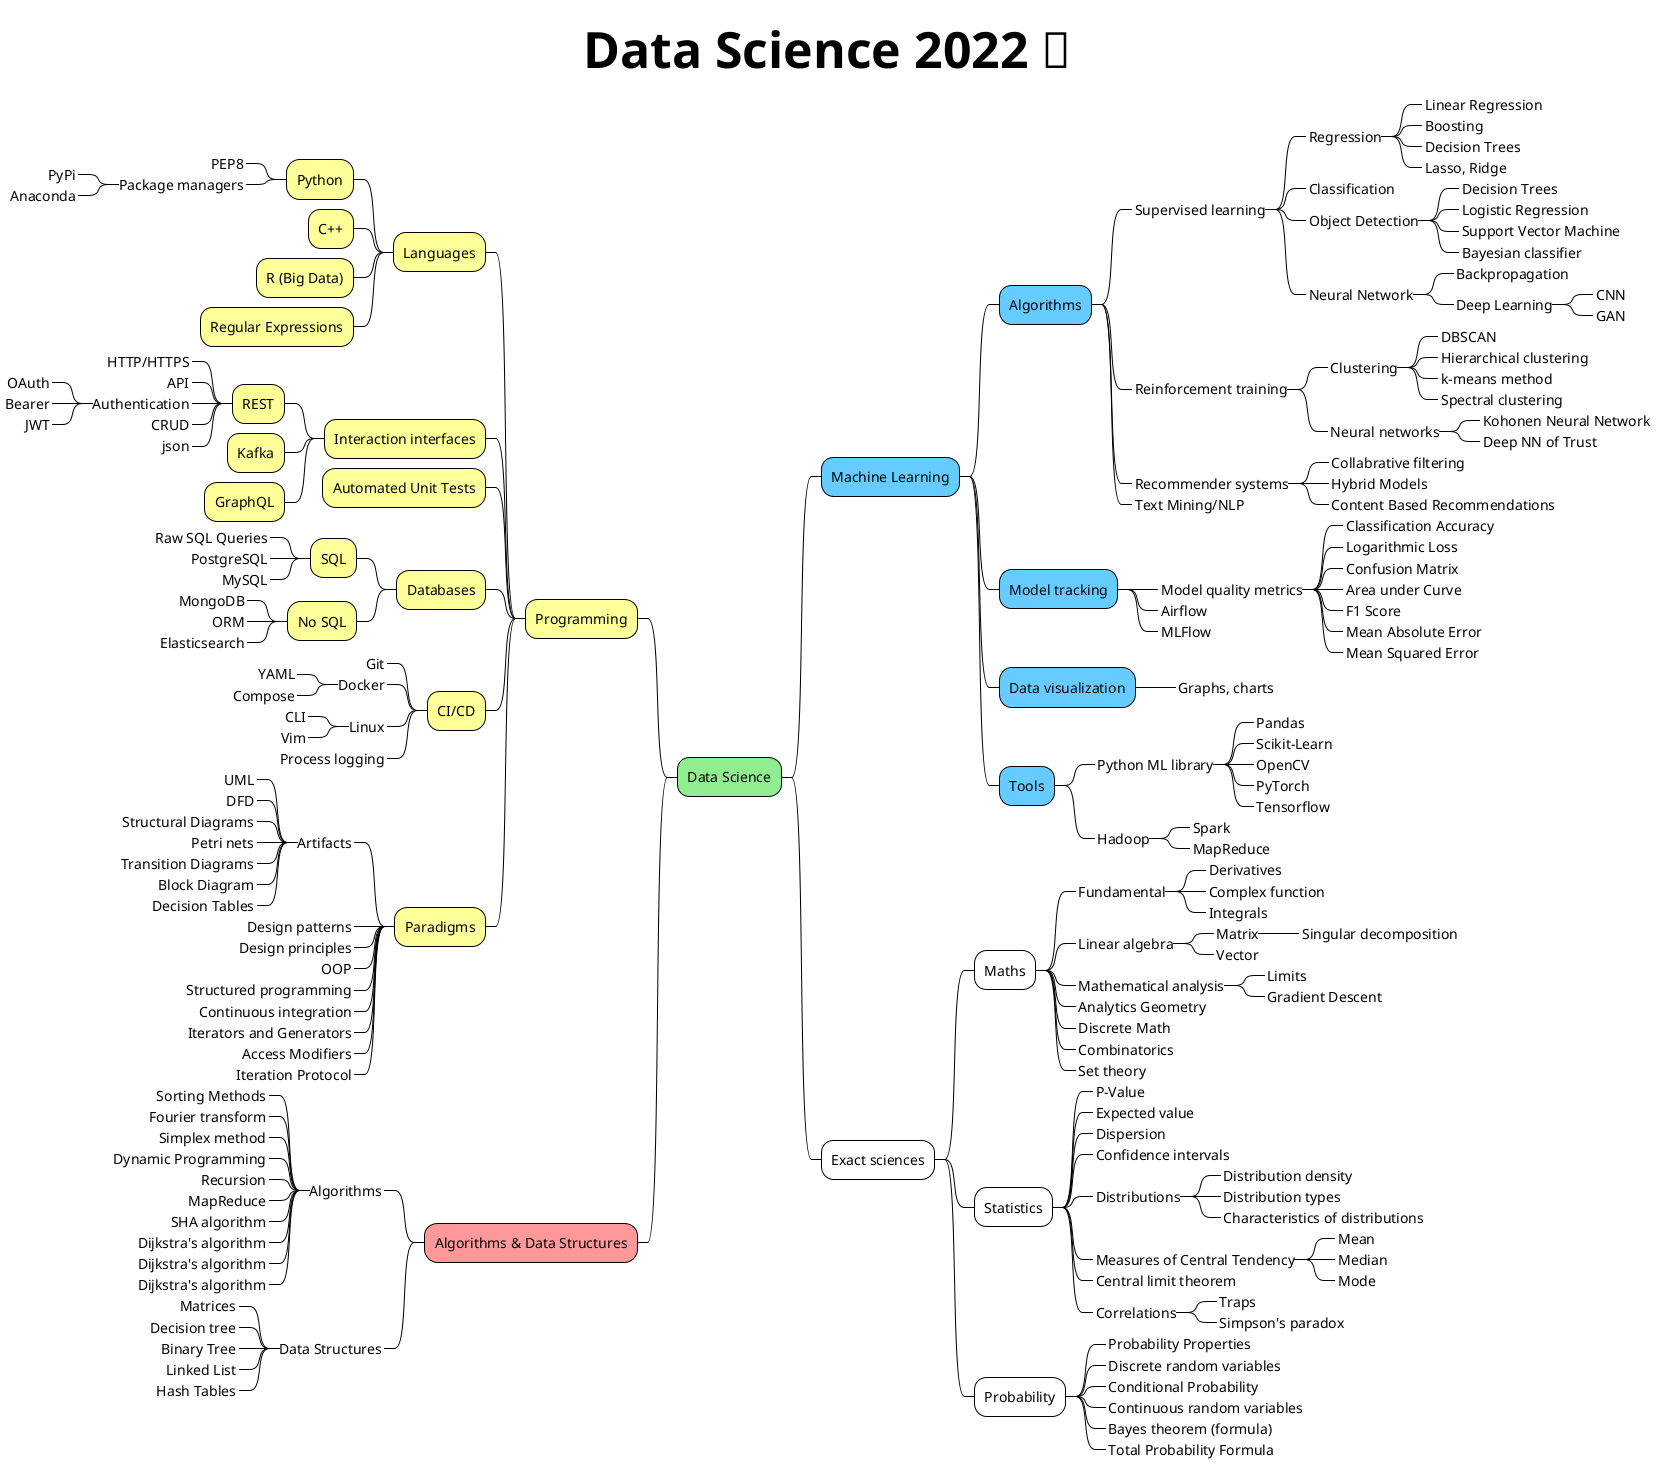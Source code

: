 @startmindmap

' Connecting a Project Theme
!theme plain


' Description of map styles
<style>
mindmapDiagram {
    node {
        HorizontalAlignment center
    }
}
</style>


' Titleƒ of the roadmap
title <size:50>Data Science 2022 🚀</size>


' Start (centre)
*[#LightGreen] Data Science


' Programming branch (left)
--[#ffff99] Programming

---[#ffff99] Languages
----[#ffff99] Python
-----[#ffff99]_ PEP8
-----[#ffff99]_ Package managers
------[#ffff99]_ PyPi
------[#ffff99]_ Anaconda
----[#ffff99] C++
----[#ffff99] R (Big Data)
----[#ffff99] Regular Expressions

---[#ffff99] Interaction interfaces
----[#ffff99] REST 
-----[#ffff99]_ HTTP/HTTPS
-----[#ffff99]_ API
-----[#ffff99]_ Authentication
------[#ffff99]_ OAuth
------[#ffff99]_ Bearer
------[#ffff99]_ JWT
-----[#ffff99]_ CRUD
-----[#ffff99]_ json
----[#ffff99] Kafka
----[#ffff99] GraphQL

---[#ffff99] Automated Unit Tests

---[#ffff99] Databases
----[#ffff99] SQL
-----[#ffff99]_ Raw SQL Queries
-----[#ffff99]_ PostgreSQL
-----[#ffff99]_ MySQL
----[#ffff99] No SQL
-----[#ffff99]_ MongoDB
-----[#ffff99]_ ORM
-----[#ffff99]_ Elasticsearch

---[#ffff99] CI/CD
----[#ffff99]_ Git
----[#ffff99]_ Docker
-----[#ffff99]_ YAML
-----[#ffff99]_ Compose
----[#ffff99]_ Linux
-----[#ffff99]_ CLI
-----[#ffff99]_ Vim
----[#ffff99]_ Process logging

---[#ffff99] Paradigms
----[#ffff99]_ Artifacts
-----[#ffff99]_ UML
-----[#ffff99]_ DFD
-----[#ffff99]_ Structural Diagrams
-----[#ffff99]_ Petri nets
-----[#ffff99]_ Transition Diagrams
-----[#ffff99]_ Block Diagram
-----[#ffff99]_ Decision Tables
----[#ffff99]_ Design patterns
----[#ffff99]_ Design principles
----[#ffff99]_ OOP
----[#ffff99]_ Structured programming
----[#ffff99]_ Continuous integration
----[#ffff99]_ Iterators and Generators
----[#ffff99]_ Access Modifiers
----[#ffff99]_ Iteration Protocol


' Description of important algorithms and data structures
--[#ff9999] Algorithms & Data Structures

---[#ff9999]_ Algorithms️
----[#ff9999]_ Sorting Methods
----[#ff9999]_ Fourier transform
----[#ff9999]_ Simplex method
----[#ff9999]_ Dynamic Programming
----[#ff9999]_ Recursion
----[#ff9999]_ MapReduce
----[#ff9999]_ SHA algorithm
----[#ff9999]_ Dijkstra's algorithm
----[#ff9999]_ Dijkstra's algorithm
----[#ff9999]_ Dijkstra's algorithm


---[#ff9999]_ Data Structures
----[#ff9999]_ Matrices
----[#ff9999]_ Decision tree
----[#ff9999]_ Binary Tree
----[#ff9999]_ Linked List
----[#ff9999]_ Hash Tables


' Description of machine learning topics
**[#66ccff] Machine Learning

***[#66ccff] Algorithms
****[#66ccff]_ Supervised learning
*****[#66ccff]_ Regression
******[#66ccff]_ Linear Regression
******[#66ccff]_ Boosting
******[#66ccff]_ Decision Trees
******[#66ccff]_ Lasso, Ridge
*****[#66ccff]_ Classification
*****[#66ccff]_ Object Detection
******[#66ccff]_ Decision Trees
******[#66ccff]_ Logistic Regression
******[#66ccff]_ Support Vector Machine
******[#66ccff]_ Bayesian classifier
*****[#66ccff]_ Neural Network
******[#66ccff]_ Backpropagation
******[#66ccff]_ Deep Learning
*******[#66ccff]_ CNN
*******[#66ccff]_ GAN
****[#66ccff]_ Reinforcement training
*****[#66ccff]_ Clustering
******[#66ccff]_ DBSCAN
******[#66ccff]_ Hierarchical clustering
******[#66ccff]_ k-means method
******[#66ccff]_ Spectral clustering
*****[#66ccff]_ Neural networks
******[#66ccff]_ Kohonen Neural Network
******[#66ccff]_ Deep NN of Trust
****[#66ccff]_ Recommender systems
*****[#66ccff]_ Collabrative filtering
*****[#66ccff]_ Hybrid Models
*****[#66ccff]_ Content Based Recommendations
****[#66ccff]_ Text Mining/NLP


***[#66ccff] Model tracking
****[#66ccff]_ Model quality metrics
*****[#66ccff]_ Classification Accuracy
*****[#66ccff]_ Logarithmic Loss
*****[#66ccff]_ Confusion Matrix
*****[#66ccff]_ Area under Curve
*****[#66ccff]_ F1 Score
*****[#66ccff]_ Mean Absolute Error
*****[#66ccff]_ Mean Squared Error
****[#66ccff]_ Airflow
****[#66ccff]_ MLFlow

***[#66ccff] Data visualization
****[#66ccff]_ Graphs, charts

***[#66ccff] Tools
****[#ffff99]_ Python ML library
*****[#ffff99]_ Pandas
*****[#ffff99]_ Scikit-Learn
*****[#ffff99]_ OpenCV
*****[#ffff99]_ PyTorch
*****[#ffff99]_ Tensorflow
****[#ffff99]_ Hadoop
*****[#ffff99]_ Spark
*****[#ffff99]_ MapReduce


' Description of exact sciences
** Exact sciences
' Description of the important in math
*** Maths
****_ Fundamental
*****_ Derivatives
*****_ Complex function
*****_ Integrals
****_ Linear algebra
*****_ Matrix
******_ Singular decomposition
*****_ Vector
****_ Mathematical analysis
*****_ Limits
*****_ Gradient Descent
****_ Analytics Geometry
****_ Discrete Math
****_ Combinatorics
****_ Set theory

' Description of the important in statistics
*** Statistics
****_ P-Value
****_ Expected value
****_ Dispersion
****_ Confidence intervals
****_ Distributions
*****_ Distribution density
*****_ Distribution types
*****_ Characteristics of distributions
****_ Measures of Central Tendency
*****_ Mean
*****_ Median
*****_ Mode
****_ Central limit theorem
****_ Correlations
*****_ Traps
*****_ Simpson's paradox

' Description of the important in probability
*** Probability
****_ Probability Properties
****_ Discrete random variables
****_ Conditional Probability
****_ Continuous random variables
****_ Bayes theorem (formula)
****_ Total Probability Formula

@endmindmap
